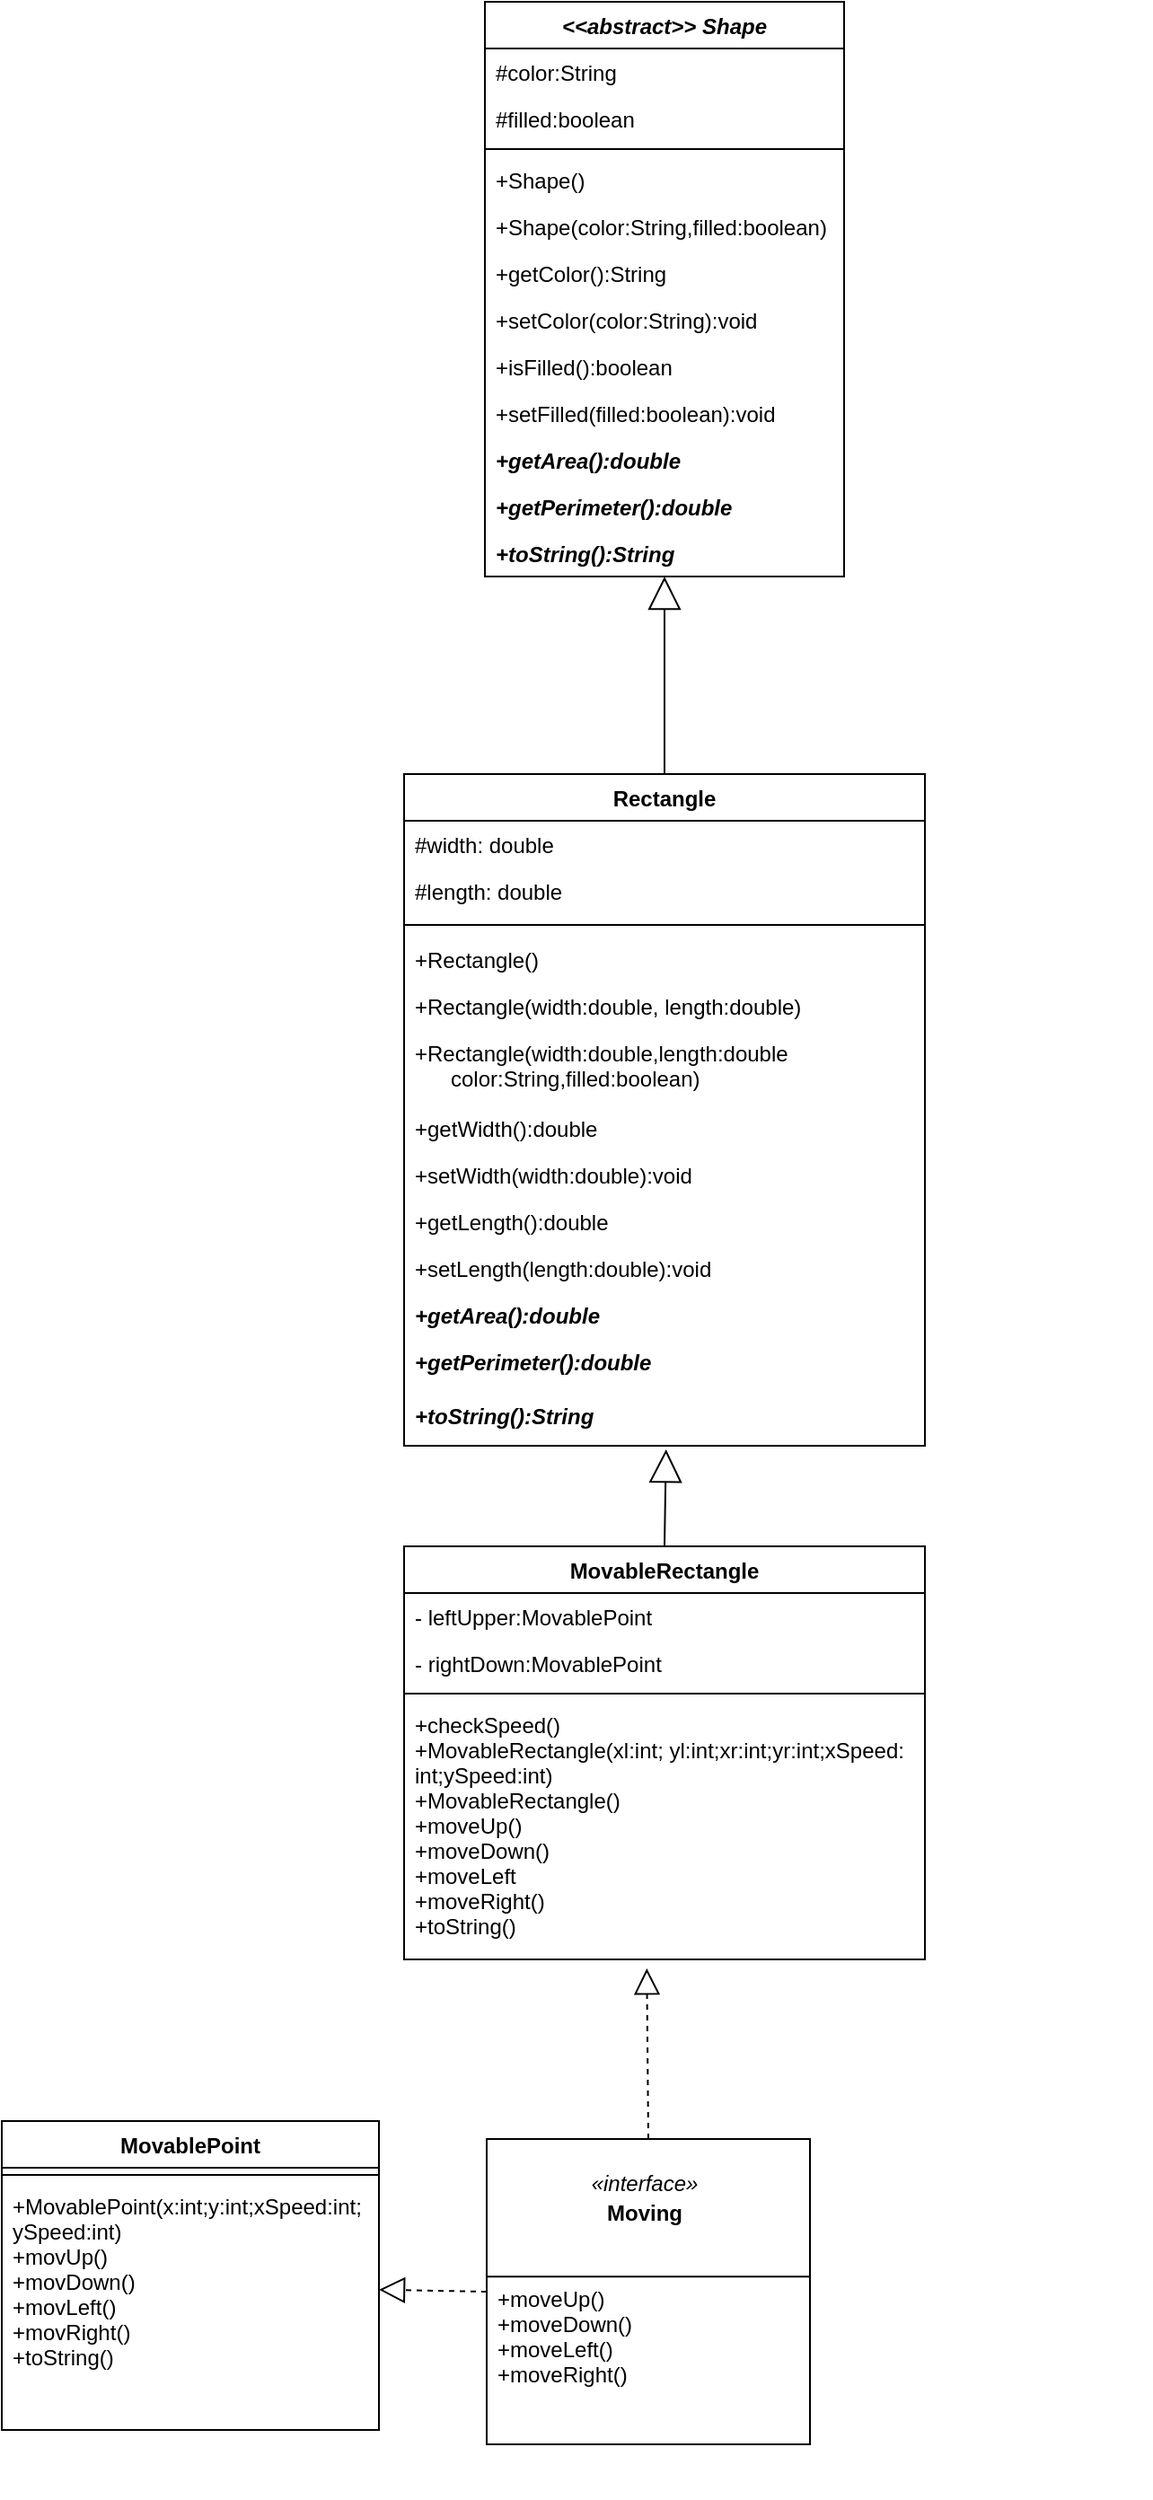 <mxfile version="13.9.9" type="device"><diagram id="C5RBs43oDa-KdzZeNtuy" name="Page-1"><mxGraphModel dx="1422" dy="822" grid="1" gridSize="10" guides="1" tooltips="1" connect="1" arrows="1" fold="1" page="1" pageScale="1" pageWidth="827" pageHeight="1169" math="0" shadow="0"><root><mxCell id="WIyWlLk6GJQsqaUBKTNV-0"/><mxCell id="WIyWlLk6GJQsqaUBKTNV-1" parent="WIyWlLk6GJQsqaUBKTNV-0"/><mxCell id="MPr-k5P9dpA4DX_AVp9k-49" value="" style="endArrow=block;dashed=1;endFill=0;endSize=12;html=1;exitX=0;exitY=0.5;exitDx=0;exitDy=0;" parent="WIyWlLk6GJQsqaUBKTNV-1" source="MPr-k5P9dpA4DX_AVp9k-48" edge="1" target="MPr-k5P9dpA4DX_AVp9k-25"><mxGeometry width="160" relative="1" as="geometry"><mxPoint x="318" y="1530" as="sourcePoint"/><mxPoint x="352" y="1583" as="targetPoint"/></mxGeometry></mxCell><mxCell id="MPr-k5P9dpA4DX_AVp9k-63" value="" style="group" parent="WIyWlLk6GJQsqaUBKTNV-1" vertex="1" connectable="0"><mxGeometry x="500" y="1210" width="180" height="200" as="geometry"/></mxCell><mxCell id="MPr-k5P9dpA4DX_AVp9k-65" value="" style="group" parent="MPr-k5P9dpA4DX_AVp9k-63" vertex="1" connectable="0"><mxGeometry x="-190" width="180" height="170" as="geometry"/></mxCell><mxCell id="MPr-k5P9dpA4DX_AVp9k-48" value="" style="html=1;" parent="MPr-k5P9dpA4DX_AVp9k-65" vertex="1"><mxGeometry width="180" height="170" as="geometry"/></mxCell><mxCell id="MPr-k5P9dpA4DX_AVp9k-57" value="«interface»" style="text;align=center;fontStyle=2;verticalAlign=middle;spacingLeft=3;spacingRight=3;strokeColor=none;rotatable=0;points=[[0,0.5],[1,0.5]];portConstraint=eastwest;" parent="MPr-k5P9dpA4DX_AVp9k-65" vertex="1"><mxGeometry x="48" y="10.353" width="80" height="26.918" as="geometry"/></mxCell><mxCell id="MPr-k5P9dpA4DX_AVp9k-60" value="Moving" style="text;align=center;fontStyle=1;verticalAlign=middle;spacingLeft=3;spacingRight=3;strokeColor=none;rotatable=0;points=[[0,0.5],[1,0.5]];portConstraint=eastwest;" parent="MPr-k5P9dpA4DX_AVp9k-65" vertex="1"><mxGeometry x="48" y="26.918" width="80" height="26.918" as="geometry"/></mxCell><mxCell id="MPr-k5P9dpA4DX_AVp9k-62" value="" style="line;strokeWidth=1;fillColor=none;align=left;verticalAlign=middle;spacingTop=-1;spacingLeft=3;spacingRight=3;rotatable=0;labelPosition=right;points=[];portConstraint=eastwest;" parent="MPr-k5P9dpA4DX_AVp9k-65" vertex="1"><mxGeometry y="72.471" width="180" height="8.282" as="geometry"/></mxCell><mxCell id="MPr-k5P9dpA4DX_AVp9k-55" value="+moveUp()&#10;+moveDown()&#10;+moveLeft()&#10;+moveRight()" style="text;strokeColor=none;fillColor=none;align=left;verticalAlign=top;spacingLeft=4;spacingRight=4;overflow=hidden;rotatable=0;points=[[0,0.5],[1,0.5]];portConstraint=eastwest;" parent="MPr-k5P9dpA4DX_AVp9k-65" vertex="1"><mxGeometry y="75.29" width="176" height="94.71" as="geometry"/></mxCell><mxCell id="MPr-k5P9dpA4DX_AVp9k-125" value="" style="endArrow=block;endSize=16;endFill=0;html=1;strokeWidth=1;exitX=0.5;exitY=0;exitDx=0;exitDy=0;entryX=0.503;entryY=1.067;entryDx=0;entryDy=0;entryPerimeter=0;" parent="WIyWlLk6GJQsqaUBKTNV-1" source="MPr-k5P9dpA4DX_AVp9k-116" target="MPr-k5P9dpA4DX_AVp9k-95" edge="1"><mxGeometry x="-0.118" y="-15" width="160" relative="1" as="geometry"><mxPoint x="549" y="790" as="sourcePoint"/><mxPoint x="644" y="850" as="targetPoint"/><mxPoint as="offset"/></mxGeometry></mxCell><mxCell id="MPr-k5P9dpA4DX_AVp9k-66" value="&lt;&lt;abstract&gt;&gt; Shape" style="swimlane;fontStyle=3;align=center;verticalAlign=top;childLayout=stackLayout;horizontal=1;startSize=26;horizontalStack=0;resizeParent=1;resizeParentMax=0;resizeLast=0;collapsible=1;marginBottom=0;" parent="WIyWlLk6GJQsqaUBKTNV-1" vertex="1"><mxGeometry x="309" y="20" width="200" height="320" as="geometry"/></mxCell><mxCell id="MPr-k5P9dpA4DX_AVp9k-67" value="#color:String" style="text;strokeColor=none;fillColor=none;align=left;verticalAlign=top;spacingLeft=4;spacingRight=4;overflow=hidden;rotatable=0;points=[[0,0.5],[1,0.5]];portConstraint=eastwest;" parent="MPr-k5P9dpA4DX_AVp9k-66" vertex="1"><mxGeometry y="26" width="200" height="26" as="geometry"/></mxCell><mxCell id="MPr-k5P9dpA4DX_AVp9k-70" value="#filled:boolean" style="text;strokeColor=none;fillColor=none;align=left;verticalAlign=top;spacingLeft=4;spacingRight=4;overflow=hidden;rotatable=0;points=[[0,0.5],[1,0.5]];portConstraint=eastwest;" parent="MPr-k5P9dpA4DX_AVp9k-66" vertex="1"><mxGeometry y="52" width="200" height="26" as="geometry"/></mxCell><mxCell id="MPr-k5P9dpA4DX_AVp9k-68" value="" style="line;strokeWidth=1;fillColor=none;align=left;verticalAlign=middle;spacingTop=-1;spacingLeft=3;spacingRight=3;rotatable=0;labelPosition=right;points=[];portConstraint=eastwest;" parent="MPr-k5P9dpA4DX_AVp9k-66" vertex="1"><mxGeometry y="78" width="200" height="8" as="geometry"/></mxCell><mxCell id="MPr-k5P9dpA4DX_AVp9k-69" value="+Shape()" style="text;strokeColor=none;fillColor=none;align=left;verticalAlign=top;spacingLeft=4;spacingRight=4;overflow=hidden;rotatable=0;points=[[0,0.5],[1,0.5]];portConstraint=eastwest;" parent="MPr-k5P9dpA4DX_AVp9k-66" vertex="1"><mxGeometry y="86" width="200" height="26" as="geometry"/></mxCell><mxCell id="MPr-k5P9dpA4DX_AVp9k-71" value="+Shape(color:String,filled:boolean)" style="text;strokeColor=none;fillColor=none;align=left;verticalAlign=top;spacingLeft=4;spacingRight=4;overflow=hidden;rotatable=0;points=[[0,0.5],[1,0.5]];portConstraint=eastwest;" parent="MPr-k5P9dpA4DX_AVp9k-66" vertex="1"><mxGeometry y="112" width="200" height="26" as="geometry"/></mxCell><mxCell id="MPr-k5P9dpA4DX_AVp9k-72" value="+getColor():String" style="text;strokeColor=none;fillColor=none;align=left;verticalAlign=top;spacingLeft=4;spacingRight=4;overflow=hidden;rotatable=0;points=[[0,0.5],[1,0.5]];portConstraint=eastwest;" parent="MPr-k5P9dpA4DX_AVp9k-66" vertex="1"><mxGeometry y="138" width="200" height="26" as="geometry"/></mxCell><mxCell id="MPr-k5P9dpA4DX_AVp9k-75" value="+setColor(color:String):void" style="text;strokeColor=none;fillColor=none;align=left;verticalAlign=top;spacingLeft=4;spacingRight=4;overflow=hidden;rotatable=0;points=[[0,0.5],[1,0.5]];portConstraint=eastwest;" parent="MPr-k5P9dpA4DX_AVp9k-66" vertex="1"><mxGeometry y="164" width="200" height="26" as="geometry"/></mxCell><mxCell id="MPr-k5P9dpA4DX_AVp9k-76" value="+isFilled():boolean" style="text;strokeColor=none;fillColor=none;align=left;verticalAlign=top;spacingLeft=4;spacingRight=4;overflow=hidden;rotatable=0;points=[[0,0.5],[1,0.5]];portConstraint=eastwest;" parent="MPr-k5P9dpA4DX_AVp9k-66" vertex="1"><mxGeometry y="190" width="200" height="26" as="geometry"/></mxCell><mxCell id="MPr-k5P9dpA4DX_AVp9k-77" value="+setFilled(filled:boolean):void" style="text;strokeColor=none;fillColor=none;align=left;verticalAlign=top;spacingLeft=4;spacingRight=4;overflow=hidden;rotatable=0;points=[[0,0.5],[1,0.5]];portConstraint=eastwest;" parent="MPr-k5P9dpA4DX_AVp9k-66" vertex="1"><mxGeometry y="216" width="200" height="26" as="geometry"/></mxCell><mxCell id="MPr-k5P9dpA4DX_AVp9k-78" value="+getArea():double" style="text;strokeColor=none;fillColor=none;align=left;verticalAlign=top;spacingLeft=4;spacingRight=4;overflow=hidden;rotatable=0;points=[[0,0.5],[1,0.5]];portConstraint=eastwest;fontStyle=3" parent="MPr-k5P9dpA4DX_AVp9k-66" vertex="1"><mxGeometry y="242" width="200" height="26" as="geometry"/></mxCell><mxCell id="MPr-k5P9dpA4DX_AVp9k-79" value="+getPerimeter():double" style="text;strokeColor=none;fillColor=none;align=left;verticalAlign=top;spacingLeft=4;spacingRight=4;overflow=hidden;rotatable=0;points=[[0,0.5],[1,0.5]];portConstraint=eastwest;fontStyle=3" parent="MPr-k5P9dpA4DX_AVp9k-66" vertex="1"><mxGeometry y="268" width="200" height="26" as="geometry"/></mxCell><mxCell id="MPr-k5P9dpA4DX_AVp9k-80" value="+toString():String" style="text;strokeColor=none;fillColor=none;align=left;verticalAlign=top;spacingLeft=4;spacingRight=4;overflow=hidden;rotatable=0;points=[[0,0.5],[1,0.5]];portConstraint=eastwest;fontStyle=3" parent="MPr-k5P9dpA4DX_AVp9k-66" vertex="1"><mxGeometry y="294" width="200" height="26" as="geometry"/></mxCell><mxCell id="MPr-k5P9dpA4DX_AVp9k-81" value="Rectangle" style="swimlane;fontStyle=1;align=center;verticalAlign=top;childLayout=stackLayout;horizontal=1;startSize=26;horizontalStack=0;resizeParent=1;resizeParentMax=0;resizeLast=0;collapsible=1;marginBottom=0;fillColor=none;gradientColor=none;" parent="WIyWlLk6GJQsqaUBKTNV-1" vertex="1"><mxGeometry x="264" y="450" width="290" height="374" as="geometry"/></mxCell><mxCell id="MPr-k5P9dpA4DX_AVp9k-82" value="#width: double" style="text;strokeColor=none;fillColor=none;align=left;verticalAlign=top;spacingLeft=4;spacingRight=4;overflow=hidden;rotatable=0;points=[[0,0.5],[1,0.5]];portConstraint=eastwest;" parent="MPr-k5P9dpA4DX_AVp9k-81" vertex="1"><mxGeometry y="26" width="290" height="26" as="geometry"/></mxCell><mxCell id="MPr-k5P9dpA4DX_AVp9k-85" value="#length: double" style="text;strokeColor=none;fillColor=none;align=left;verticalAlign=top;spacingLeft=4;spacingRight=4;overflow=hidden;rotatable=0;points=[[0,0.5],[1,0.5]];portConstraint=eastwest;" parent="MPr-k5P9dpA4DX_AVp9k-81" vertex="1"><mxGeometry y="52" width="290" height="26" as="geometry"/></mxCell><mxCell id="MPr-k5P9dpA4DX_AVp9k-83" value="" style="line;strokeWidth=1;fillColor=none;align=left;verticalAlign=middle;spacingTop=-1;spacingLeft=3;spacingRight=3;rotatable=0;labelPosition=right;points=[];portConstraint=eastwest;" parent="MPr-k5P9dpA4DX_AVp9k-81" vertex="1"><mxGeometry y="78" width="290" height="12" as="geometry"/></mxCell><mxCell id="MPr-k5P9dpA4DX_AVp9k-84" value="+Rectangle()" style="text;strokeColor=none;fillColor=none;align=left;verticalAlign=top;spacingLeft=4;spacingRight=4;overflow=hidden;rotatable=0;points=[[0,0.5],[1,0.5]];portConstraint=eastwest;" parent="MPr-k5P9dpA4DX_AVp9k-81" vertex="1"><mxGeometry y="90" width="290" height="26" as="geometry"/></mxCell><mxCell id="MPr-k5P9dpA4DX_AVp9k-86" value="+Rectangle(width:double, length:double)" style="text;strokeColor=none;fillColor=none;align=left;verticalAlign=top;spacingLeft=4;spacingRight=4;overflow=hidden;rotatable=0;points=[[0,0.5],[1,0.5]];portConstraint=eastwest;" parent="MPr-k5P9dpA4DX_AVp9k-81" vertex="1"><mxGeometry y="116" width="290" height="26" as="geometry"/></mxCell><mxCell id="MPr-k5P9dpA4DX_AVp9k-87" value="+Rectangle(width:double,length:double&#10;      color:String,filled:boolean)&#10;" style="text;strokeColor=none;fillColor=none;align=left;verticalAlign=top;spacingLeft=4;spacingRight=4;overflow=hidden;rotatable=0;points=[[0,0.5],[1,0.5]];portConstraint=eastwest;" parent="MPr-k5P9dpA4DX_AVp9k-81" vertex="1"><mxGeometry y="142" width="290" height="42" as="geometry"/></mxCell><mxCell id="MPr-k5P9dpA4DX_AVp9k-88" value="+getWidth():double" style="text;strokeColor=none;fillColor=none;align=left;verticalAlign=top;spacingLeft=4;spacingRight=4;overflow=hidden;rotatable=0;points=[[0,0.5],[1,0.5]];portConstraint=eastwest;" parent="MPr-k5P9dpA4DX_AVp9k-81" vertex="1"><mxGeometry y="184" width="290" height="26" as="geometry"/></mxCell><mxCell id="MPr-k5P9dpA4DX_AVp9k-89" value="+setWidth(width:double):void" style="text;strokeColor=none;fillColor=none;align=left;verticalAlign=top;spacingLeft=4;spacingRight=4;overflow=hidden;rotatable=0;points=[[0,0.5],[1,0.5]];portConstraint=eastwest;" parent="MPr-k5P9dpA4DX_AVp9k-81" vertex="1"><mxGeometry y="210" width="290" height="26" as="geometry"/></mxCell><mxCell id="MPr-k5P9dpA4DX_AVp9k-90" value="+getLength():double" style="text;strokeColor=none;fillColor=none;align=left;verticalAlign=top;spacingLeft=4;spacingRight=4;overflow=hidden;rotatable=0;points=[[0,0.5],[1,0.5]];portConstraint=eastwest;" parent="MPr-k5P9dpA4DX_AVp9k-81" vertex="1"><mxGeometry y="236" width="290" height="26" as="geometry"/></mxCell><mxCell id="MPr-k5P9dpA4DX_AVp9k-91" value="+setLength(length:double):void" style="text;strokeColor=none;fillColor=none;align=left;verticalAlign=top;spacingLeft=4;spacingRight=4;overflow=hidden;rotatable=0;points=[[0,0.5],[1,0.5]];portConstraint=eastwest;" parent="MPr-k5P9dpA4DX_AVp9k-81" vertex="1"><mxGeometry y="262" width="290" height="26" as="geometry"/></mxCell><mxCell id="MPr-k5P9dpA4DX_AVp9k-93" value="+getArea():double" style="text;strokeColor=none;fillColor=none;align=left;verticalAlign=top;spacingLeft=4;spacingRight=4;overflow=hidden;rotatable=0;points=[[0,0.5],[1,0.5]];portConstraint=eastwest;fontStyle=3" parent="MPr-k5P9dpA4DX_AVp9k-81" vertex="1"><mxGeometry y="288" width="290" height="26" as="geometry"/></mxCell><mxCell id="MPr-k5P9dpA4DX_AVp9k-94" value="+getPerimeter():double" style="text;strokeColor=none;fillColor=none;align=left;verticalAlign=top;spacingLeft=4;spacingRight=4;overflow=hidden;rotatable=0;points=[[0,0.5],[1,0.5]];portConstraint=eastwest;fontStyle=3" parent="MPr-k5P9dpA4DX_AVp9k-81" vertex="1"><mxGeometry y="314" width="290" height="30" as="geometry"/></mxCell><mxCell id="MPr-k5P9dpA4DX_AVp9k-95" value="+toString():String" style="text;strokeColor=none;fillColor=none;align=left;verticalAlign=top;spacingLeft=4;spacingRight=4;overflow=hidden;rotatable=0;points=[[0,0.5],[1,0.5]];portConstraint=eastwest;fontStyle=3" parent="MPr-k5P9dpA4DX_AVp9k-81" vertex="1"><mxGeometry y="344" width="290" height="30" as="geometry"/></mxCell><mxCell id="MPr-k5P9dpA4DX_AVp9k-116" value="MovableRectangle" style="swimlane;fontStyle=1;align=center;verticalAlign=top;childLayout=stackLayout;horizontal=1;startSize=26;horizontalStack=0;resizeParent=1;resizeParentMax=0;resizeLast=0;collapsible=1;marginBottom=0;fillColor=none;gradientColor=none;" parent="WIyWlLk6GJQsqaUBKTNV-1" vertex="1"><mxGeometry x="264" y="880" width="290" height="230" as="geometry"/></mxCell><mxCell id="MPr-k5P9dpA4DX_AVp9k-117" value="- leftUpper:MovablePoint" style="text;strokeColor=none;fillColor=none;align=left;verticalAlign=top;spacingLeft=4;spacingRight=4;overflow=hidden;rotatable=0;points=[[0,0.5],[1,0.5]];portConstraint=eastwest;" parent="MPr-k5P9dpA4DX_AVp9k-116" vertex="1"><mxGeometry y="26" width="290" height="26" as="geometry"/></mxCell><mxCell id="MPr-k5P9dpA4DX_AVp9k-120" value="- rightDown:MovablePoint" style="text;strokeColor=none;fillColor=none;align=left;verticalAlign=top;spacingLeft=4;spacingRight=4;overflow=hidden;rotatable=0;points=[[0,0.5],[1,0.5]];portConstraint=eastwest;" parent="MPr-k5P9dpA4DX_AVp9k-116" vertex="1"><mxGeometry y="52" width="290" height="26" as="geometry"/></mxCell><mxCell id="MPr-k5P9dpA4DX_AVp9k-118" value="" style="line;strokeWidth=1;fillColor=none;align=left;verticalAlign=middle;spacingTop=-1;spacingLeft=3;spacingRight=3;rotatable=0;labelPosition=right;points=[];portConstraint=eastwest;" parent="MPr-k5P9dpA4DX_AVp9k-116" vertex="1"><mxGeometry y="78" width="290" height="8" as="geometry"/></mxCell><mxCell id="MPr-k5P9dpA4DX_AVp9k-119" value="+checkSpeed()&#10;+MovableRectangle(xl:int; yl:int;xr:int;yr:int;xSpeed:&#10;int;ySpeed:int)&#10;+MovableRectangle()&#10;+moveUp()&#10;+moveDown()&#10;+moveLeft&#10;+moveRight()&#10;+toString()&#10;" style="text;strokeColor=none;fillColor=none;align=left;verticalAlign=top;spacingLeft=4;spacingRight=4;overflow=hidden;rotatable=0;points=[[0,0.5],[1,0.5]];portConstraint=eastwest;" parent="MPr-k5P9dpA4DX_AVp9k-116" vertex="1"><mxGeometry y="86" width="290" height="144" as="geometry"/></mxCell><mxCell id="MPr-k5P9dpA4DX_AVp9k-20" value="MovablePoint" style="swimlane;fontStyle=1;align=center;verticalAlign=top;childLayout=stackLayout;horizontal=1;startSize=26;horizontalStack=0;resizeParent=1;resizeParentMax=0;resizeLast=0;collapsible=1;marginBottom=0;" parent="WIyWlLk6GJQsqaUBKTNV-1" vertex="1"><mxGeometry x="40" y="1200" width="210" height="172" as="geometry"/></mxCell><mxCell id="MPr-k5P9dpA4DX_AVp9k-22" value="" style="line;strokeWidth=1;fillColor=none;align=left;verticalAlign=middle;spacingTop=-1;spacingLeft=3;spacingRight=3;rotatable=0;labelPosition=right;points=[];portConstraint=eastwest;" parent="MPr-k5P9dpA4DX_AVp9k-20" vertex="1"><mxGeometry y="26" width="210" height="8" as="geometry"/></mxCell><mxCell id="MPr-k5P9dpA4DX_AVp9k-25" value="+MovablePoint(x:int;y:int;xSpeed:int;&#10;ySpeed:int)&#10;+movUp()&#10;+movDown()&#10;+movLeft()&#10;+movRight()&#10;+toString()" style="text;strokeColor=none;fillColor=none;align=left;verticalAlign=top;spacingLeft=4;spacingRight=4;overflow=hidden;rotatable=0;points=[[0,0.5],[1,0.5]];portConstraint=eastwest;" parent="MPr-k5P9dpA4DX_AVp9k-20" vertex="1"><mxGeometry y="34" width="210" height="116" as="geometry"/></mxCell><mxCell id="MPr-k5P9dpA4DX_AVp9k-27" value="&#10;&#10;&#10;&#10;+toString():String" style="text;strokeColor=none;fillColor=none;align=left;verticalAlign=top;spacingLeft=4;spacingRight=4;overflow=hidden;rotatable=0;points=[[0,0.5],[1,0.5]];portConstraint=eastwest;" parent="MPr-k5P9dpA4DX_AVp9k-20" vertex="1"><mxGeometry y="150" width="210" height="22" as="geometry"/></mxCell><mxCell id="y_xQJYU6JY0GK0xMJf_l-6" value="" style="endArrow=block;dashed=1;endFill=0;endSize=12;html=1;exitX=0.5;exitY=0;exitDx=0;exitDy=0;entryX=0.466;entryY=1.035;entryDx=0;entryDy=0;entryPerimeter=0;" edge="1" parent="WIyWlLk6GJQsqaUBKTNV-1" source="MPr-k5P9dpA4DX_AVp9k-48" target="MPr-k5P9dpA4DX_AVp9k-119"><mxGeometry width="160" relative="1" as="geometry"><mxPoint x="320" y="1305" as="sourcePoint"/><mxPoint x="260" y="1303.909" as="targetPoint"/></mxGeometry></mxCell><mxCell id="y_xQJYU6JY0GK0xMJf_l-7" value="" style="endArrow=block;endSize=16;endFill=0;html=1;strokeWidth=1;exitX=0.5;exitY=0;exitDx=0;exitDy=0;" edge="1" parent="WIyWlLk6GJQsqaUBKTNV-1" source="MPr-k5P9dpA4DX_AVp9k-81" target="MPr-k5P9dpA4DX_AVp9k-80"><mxGeometry x="-0.118" y="-15" width="160" relative="1" as="geometry"><mxPoint x="419" y="890" as="sourcePoint"/><mxPoint x="510" y="410" as="targetPoint"/><mxPoint as="offset"/></mxGeometry></mxCell></root></mxGraphModel></diagram></mxfile>
